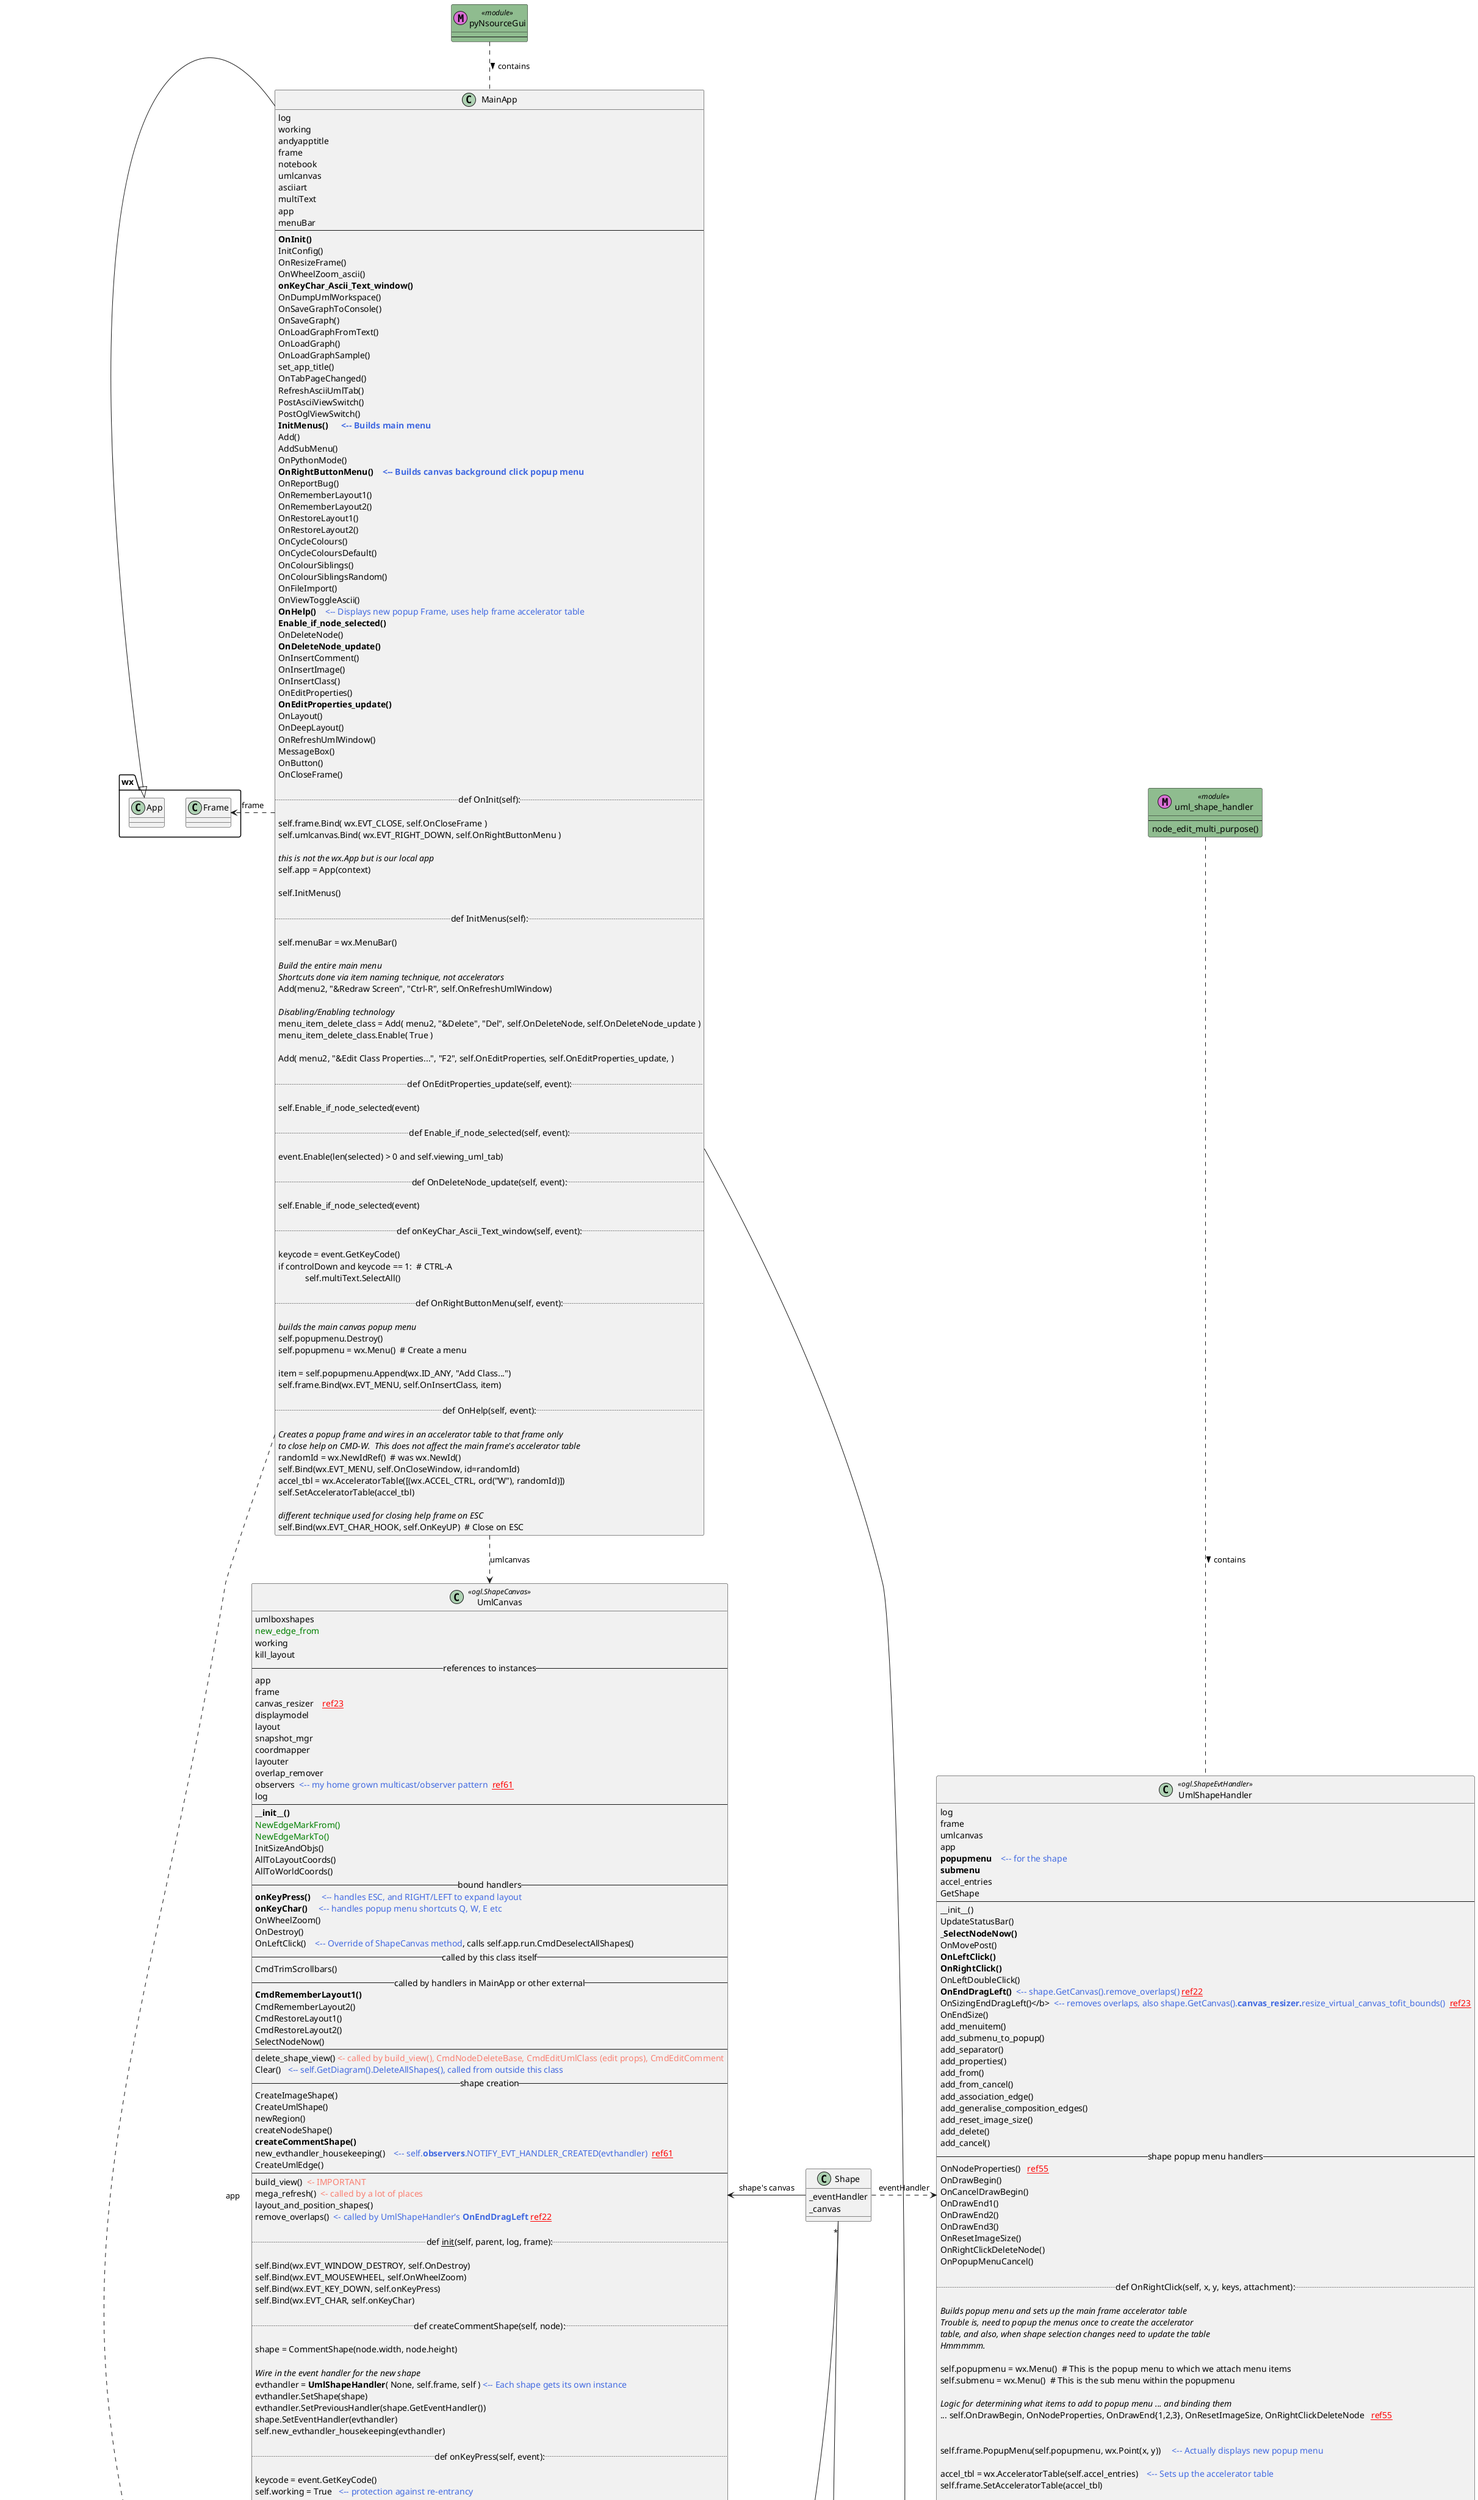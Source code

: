 """
@startuml

class UmlCanvas <<ogl.ShapeCanvas>> {
    umlboxshapes
    <color:Green>new_edge_from
    working
    kill_layout
    -- references to instances --
    app
    frame
    canvas_resizer    <color:Red><u>ref23</u>
    displaymodel
    layout
    snapshot_mgr
    coordmapper
    layouter
    overlap_remover
    observers  <color:royalBlue><-- my home grown multicast/observer pattern  <color:Red><u>ref61</u>
    log
    ---
    <b>__init__()
    <color:Green>NewEdgeMarkFrom()
    <color:Green>NewEdgeMarkTo()
    InitSizeAndObjs()
    AllToLayoutCoords()
    AllToWorldCoords()
    -- bound handlers --
    <b>onKeyPress()</b>     <color:royalBlue><-- handles ESC, and RIGHT/LEFT to expand layout
    <b>onKeyChar()</b>     <color:royalBlue><-- handles popup menu shortcuts Q, W, E etc
    OnWheelZoom()
    OnDestroy()
    OnLeftClick()   <color:royalBlue> <-- Override of ShapeCanvas method</color>, calls self.app.run.CmdDeselectAllShapes()
    -- called by this class itself --
    CmdTrimScrollbars()
    -- called by handlers in MainApp or other external --
    <b>CmdRememberLayout1()
    CmdRememberLayout2()
    CmdRestoreLayout1()
    CmdRestoreLayout2()
    SelectNodeNow()
    --
    delete_shape_view() <color:Salmon><- called by build_view(), CmdNodeDeleteBase, CmdEditUmlClass (edit props), CmdEditComment
    Clear()  <color:royalBlue> <-- self.GetDiagram().DeleteAllShapes(), called from outside this class
    -- shape creation --
    CreateImageShape()
    CreateUmlShape()
    newRegion()
    createNodeShape()
    <b>createCommentShape()
    new_evthandler_housekeeping()   <color:royalBlue> <-- self.<b>observers</b>.NOTIFY_EVT_HANDLER_CREATED(evthandler)</color>  <color:Red><u>ref61</u>
    CreateUmlEdge()
    ---
    build_view()  <color:Salmon><- IMPORTANT
    mega_refresh()  <color:Salmon><- called by a lot of places
    layout_and_position_shapes()
    remove_overlaps()  <color:royalBlue><- called by UmlShapeHandler's <b>OnEndDragLeft</b></color> <color:Red><u>ref22</u>

    .. def __init__(self, parent, log, frame): ..

    self.Bind(wx.EVT_WINDOW_DESTROY, self.OnDestroy)
    self.Bind(wx.EVT_MOUSEWHEEL, self.OnWheelZoom)
    self.Bind(wx.EVT_KEY_DOWN, self.onKeyPress)
    self.Bind(wx.EVT_CHAR, self.onKeyChar)

    .. def createCommentShape(self, node): ..

    shape = CommentShape(node.width, node.height)

    <i>Wire in the event handler for the new shape
    evthandler = <b>UmlShapeHandler</b>( None, self.frame, self ) <color:royalBlue><-- Each shape gets its own instance
    evthandler.SetShape(shape)
    evthandler.SetPreviousHandler(shape.GetEventHandler())
    shape.SetEventHandler(evthandler)
    self.new_evthandler_housekeeping(evthandler)

    .. def onKeyPress(self, event): ..

    keycode = event.GetKeyCode()
    self.working = True   <color:royalBlue><-- protection against re-entrancy

    if keycode == wx.WXK_ESCAPE:
    \t self.kill_layout = True
    if keycode == wx.WXK_RIGHT:
    \t    self.app.run.CmdLayoutExpand(remove_overlaps=not event.ShiftDown())

    self.working = False

    .. def onKeyChar(self, event): ..
    <i>Handles popup menu shortcuts Q, W, E etc
    <i>But is pre accelerator technology, we are seeking to replace this
    <i>(also uses self.working protection against re-entrancy)

    keycode = chr(event.GetKeyCode())

    if keycode in ["q", "Q"]:
    \t    self.NewEdgeMarkFrom()
    elif keycode in ["w", "W"]:
    \t    self.NewEdgeMarkTo(edge_type="composition")
    elif keycode in ["1", "2", "3", "4", "5", "6", "7", "8"]:
    <i> also handles P D s G h

    .. def CmdRememberLayout1(self): ..
    <i>This is called from MainApp's main menu handler: self.umlcanvas.CmdRememberLayout1()
    self.snapshot_mgr.QuickSave(slot=1)

}

UmlCanvas ..> App: app
UmlCanvas ..> Frame : frame
UmlCanvas ..> DisplayModel : displaymodel
UmlCanvas ..> ogl.Diagram : diagram
UmlCanvas <.. ogl.Diagram : canvas
UmlShapeHandler --|> ShapeEvtHandler

class MainApp {
    log
    working
    andyapptitle
    frame
    notebook
    umlcanvas
    asciiart
    multiText
    app
    menuBar
    --
    <b>OnInit()
    InitConfig()
    OnResizeFrame()
    OnWheelZoom_ascii()
    <b>onKeyChar_Ascii_Text_window()
    OnDumpUmlWorkspace()
    OnSaveGraphToConsole()
    OnSaveGraph()
    OnLoadGraphFromText()
    OnLoadGraph()
    OnLoadGraphSample()
    set_app_title()
    OnTabPageChanged()
    RefreshAsciiUmlTab()
    PostAsciiViewSwitch()
    PostOglViewSwitch()
    <b>InitMenus()      <color:royalBlue><-- Builds main menu
    Add()
    AddSubMenu()
    OnPythonMode()
    <b>OnRightButtonMenu()    <color:royalBlue><-- Builds canvas background click popup menu
    OnReportBug()
    OnRememberLayout1()
    OnRememberLayout2()
    OnRestoreLayout1()
    OnRestoreLayout2()
    OnCycleColours()
    OnCycleColoursDefault()
    OnColourSiblings()
    OnColourSiblingsRandom()
    OnFileImport()
    OnViewToggleAscii()
    <b>OnHelp()</b>    <color:royalBlue><-- Displays new popup Frame, uses help frame accelerator table
    <b>Enable_if_node_selected()
    OnDeleteNode()
    <b>OnDeleteNode_update()
    OnInsertComment()
    OnInsertImage()
    OnInsertClass()
    OnEditProperties()
    <b>OnEditProperties_update()
    OnLayout()
    OnDeepLayout()
    OnRefreshUmlWindow()
    MessageBox()
    OnButton()
    OnCloseFrame()

    .. def OnInit(self): ..

    self.frame.Bind( wx.EVT_CLOSE, self.OnCloseFrame )
    self.umlcanvas.Bind( wx.EVT_RIGHT_DOWN, self.OnRightButtonMenu )

    <i>this is not the wx.App but is our local app
    self.app = App(context)

    self.InitMenus()

    .. def InitMenus(self): ..

    self.menuBar = wx.MenuBar()

    <i>Build the entire main menu
    <i>Shortcuts done via item naming technique, not accelerators
    Add(menu2, "&Redraw Screen", "Ctrl-R", self.OnRefreshUmlWindow)

    <i>Disabling/Enabling technology
    menu_item_delete_class = Add( menu2, "&Delete", "Del", self.OnDeleteNode, self.OnDeleteNode_update )
    menu_item_delete_class.Enable( True )

    Add( menu2, "&Edit Class Properties...", "F2", self.OnEditProperties, self.OnEditProperties_update, )

    .. def OnEditProperties_update(self, event): ..

    self.Enable_if_node_selected(event)

    .. def Enable_if_node_selected(self, event): ..

    event.Enable(len(selected) > 0 and self.viewing_uml_tab)

    .. def OnDeleteNode_update(self, event): ..

        self.Enable_if_node_selected(event)

    .. def onKeyChar_Ascii_Text_window(self, event): ..

        keycode = event.GetKeyCode()
        if controlDown and keycode == 1:  # CTRL-A
        \t    self.multiText.SelectAll()

    .. def OnRightButtonMenu(self, event): ..

    <i>builds the main canvas popup menu
    self.popupmenu.Destroy()
    self.popupmenu = wx.Menu()  # Create a menu

    item = self.popupmenu.Append(wx.ID_ANY, "Add Class...")
    self.frame.Bind(wx.EVT_MENU, self.OnInsertClass, item)

    .. def OnHelp(self, event): ..

    <i>Creates a popup frame and wires in an accelerator table to that frame only
    <i>to close help on CMD-W.  This does not affect the main frame's accelerator table
    randomId = wx.NewIdRef()  # was wx.NewId()
    self.Bind(wx.EVT_MENU, self.OnCloseWindow, id=randomId)
    accel_tbl = wx.AcceleratorTable([(wx.ACCEL_CTRL, ord("W"), randomId)])
    self.SetAcceleratorTable(accel_tbl)

    <i>different technique used for closing help frame on ESC
    self.Bind(wx.EVT_CHAR_HOOK, self.OnKeyUP)  # Close on ESC
}

wx.App <|- MainApp
MainApp ..> wx.Frame : frame
MainApp ..> App : app
MainApp ..> UmlCanvas : umlcanvas
class pyNsourceGui <<module>> << (M,orchid) >> #DarkSeaGreen {
    ---
}

pyNsourceGui .. MainApp : contains >
class Context {
    wxapp
    config
    umlcanvas
    displaymodel
    snapshot_mgr
    coordmapper
    layouter
    overlap_remover
    multiText
    asciiart
}
MainApp --> Context


class UmlShapeHandler <<ogl.ShapeEvtHandler>> {
    log
    frame
    umlcanvas
    app
    <b>popupmenu</b>    <color:royalBlue><-- for the shape
    <b>submenu</b>
    accel_entries
    GetShape
    ---
    __init__()
    UpdateStatusBar()
    <b>_SelectNodeNow()
    OnMovePost()
    <b>OnLeftClick()
    <b>OnRightClick()
    OnLeftDoubleClick()
    <b>OnEndDragLeft()</b>  <color:royalBlue><-- shape.GetCanvas().remove_overlaps()</color> <color:Red><u>ref22</u>
    OnSizingEndDragLeft()</b>  <color:royalBlue><-- removes overlaps, also shape.GetCanvas().<b>canvas_resizer.</b>resize_virtual_canvas_tofit_bounds()</color>  <color:Red><u>ref23</u>
    OnEndSize()
    add_menuitem()
    add_submenu_to_popup()
    add_separator()
    add_properties()
    add_from()
    add_from_cancel()
    add_association_edge()
    add_generalise_composition_edges()
    add_reset_image_size()
    add_delete()
    add_cancel()
    -- shape popup menu handlers --
    OnNodeProperties()   <color:Red><u>ref55</u>
    OnDrawBegin()
    OnCancelDrawBegin()
    OnDrawEnd1()
    OnDrawEnd2()
    OnDrawEnd3()
    OnResetImageSize()
    OnRightClickDeleteNode()
    OnPopupMenuCancel()

    .. def OnRightClick(self, x, y, keys, attachment): ..

    <i>Builds popup menu and sets up the main frame accelerator table
    <i>Trouble is, need to popup the menus once to create the accelerator
    <i>table, and also, when shape selection changes need to update the table
    <i>Hmmmmm.

    self.popupmenu = wx.Menu()  # This is the popup menu to which we attach menu items
    self.submenu = wx.Menu()  # This is the sub menu within the popupmenu

    <i>Logic for determining what items to add to popup menu ... and binding them
    ... self.OnDrawBegin, OnNodeProperties, OnDrawEnd{1,2,3}, OnResetImageSize, OnRightClickDeleteNode   <color:Red><u>ref55</u>


    self.frame.PopupMenu(self.popupmenu, wx.Point(x, y))     <color:royalBlue><-- Actually displays new popup menu

    accel_tbl = wx.AcceleratorTable(self.accel_entries)    <color:royalBlue><-- Sets up the accelerator table
    self.frame.SetAcceleratorTable(accel_tbl)

    .. def OnLeftClick(self, x, y, keys=0, attachment=0): ..

        self._SelectNodeNow(x, y, keys, attachment)

    .. def _SelectNodeNow(self, x, y, keys=0, attachment=0): ..

        shape = self.GetShape()
        shape.GetCanvas().SelectNodeNow(shape)
        self.UpdateStatusBar(shape)
}

class uml_shape_handler <<module>> << (M,orchid) >> #DarkSeaGreen {
    ---
    node_edit_multi_purpose()
}

uml_shape_handler .. UmlShapeHandler : contains >


class App {
    context
    controller
    run
    __init__()
    NOTIFY_EVT_HANDLER_CREATED()
    Boot()
    Shutdown()
}

App ..> Controller : controller
App ..> Context: context

class ogl.Diagram {
    _shapeList
    canvas
    GetShapeList()
    AddShape()
    RemoveShape()
    FindShape()
}

class Shape {
    _eventHandler
    _canvas
}

Shape -|> ShapeEvtHandler
Shape -> UmlCanvas : shape's canvas
Shape .> UmlShapeHandler : eventHandler

class ShapeEvtHandler <<ogl>> {
}

ogl.Diagram "shapes" *-- "*" Shape

@enduml

SCRAPS

hiding things after the fact or before the fact
successfully hides the classes but they still "exist"
in terms of layout.  Need to totally zap any mention of
them in order to clean up the layout

MainApp ..> UmlCanvas : umlcanvas
MainApp ..> wx.ScrolledWindow : asciiart
MainApp ..> wx.TextCtrl : multiText
MainApp ..> wx.Panel : panel_one
MainApp ..> wx.Panel : panel_two
MainApp ..> wx.BoxSizer : sizer
MainApp ..> wx.Menu : popupmenu
MainApp ..> App : app
MainApp ..> ConfigObj : config
MainApp ..> wx.NewIdRef : next_menu_id
MainApp ..> wx.PrintData : printData

"""
